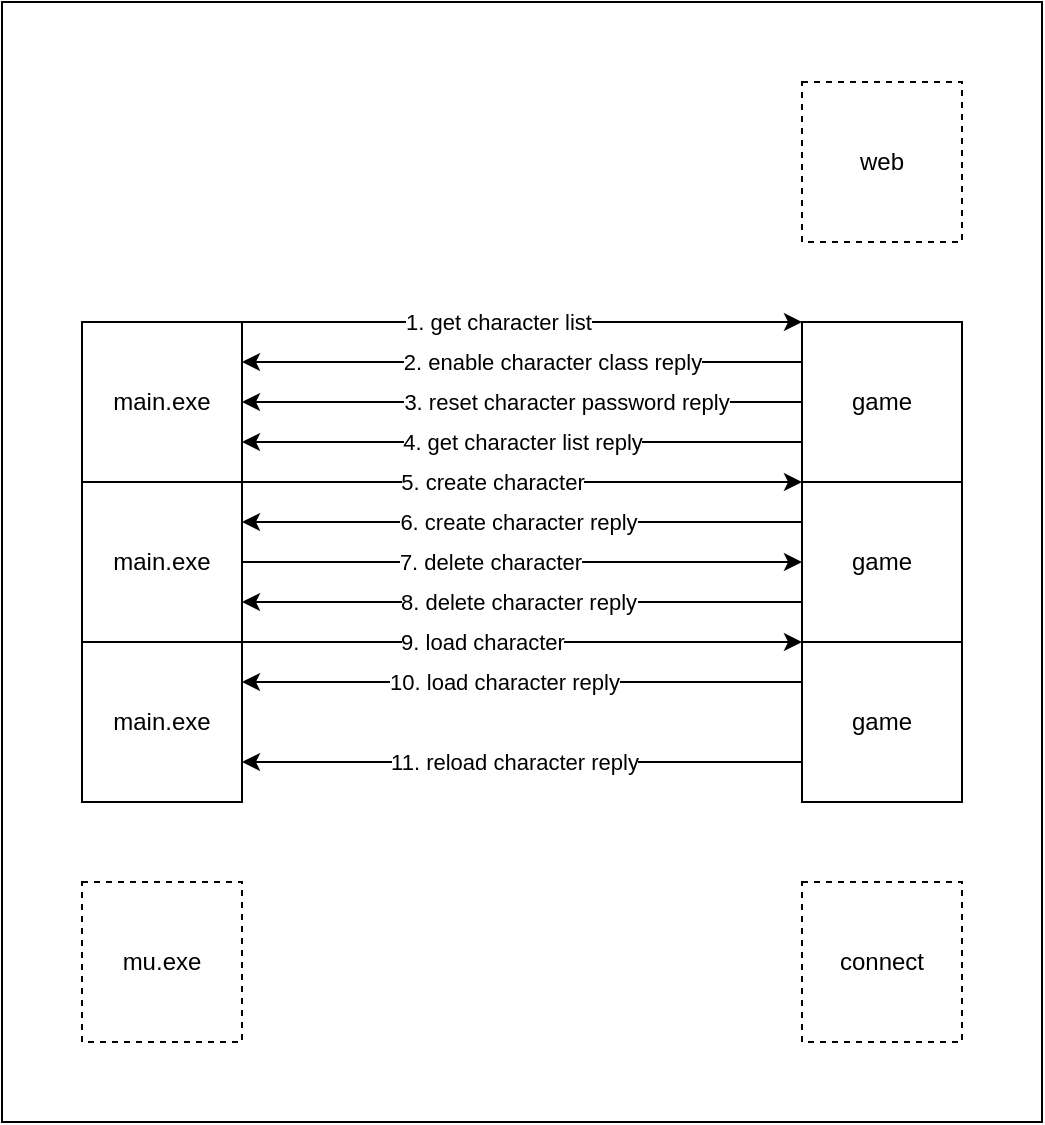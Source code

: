 <mxfile version="27.1.6">
  <diagram name="Page-1" id="nO8RaUmMSfp31jB0Gylx">
    <mxGraphModel dx="946" dy="732" grid="1" gridSize="10" guides="1" tooltips="1" connect="1" arrows="1" fold="1" page="1" pageScale="1" pageWidth="1169" pageHeight="827" math="0" shadow="0">
      <root>
        <mxCell id="0" />
        <mxCell id="1" parent="0" />
        <mxCell id="xfQbSkPvZ1D_WE8HfLeN-3" value="" style="rounded=0;whiteSpace=wrap;html=1;" parent="1" vertex="1">
          <mxGeometry x="320" y="160" width="520" height="560" as="geometry" />
        </mxCell>
        <mxCell id="EUGmieLFnApyxulQmeKj-20" value="main.exe" style="rounded=0;whiteSpace=wrap;html=1;" parent="1" vertex="1">
          <mxGeometry x="360" y="320" width="80" height="80" as="geometry" />
        </mxCell>
        <mxCell id="EUGmieLFnApyxulQmeKj-21" value="game" style="rounded=0;whiteSpace=wrap;html=1;" parent="1" vertex="1">
          <mxGeometry x="720" y="320" width="80" height="80" as="geometry" />
        </mxCell>
        <mxCell id="EUGmieLFnApyxulQmeKj-22" value="" style="endArrow=classic;html=1;rounded=0;entryX=0;entryY=0;entryDx=0;entryDy=0;exitX=1;exitY=0;exitDx=0;exitDy=0;" parent="1" source="EUGmieLFnApyxulQmeKj-20" target="EUGmieLFnApyxulQmeKj-21" edge="1">
          <mxGeometry width="50" height="50" relative="1" as="geometry">
            <mxPoint x="540" y="240" as="sourcePoint" />
            <mxPoint x="590" y="190" as="targetPoint" />
          </mxGeometry>
        </mxCell>
        <mxCell id="EUGmieLFnApyxulQmeKj-26" value="1. get character list" style="edgeLabel;html=1;align=center;verticalAlign=middle;resizable=0;points=[];" parent="EUGmieLFnApyxulQmeKj-22" vertex="1" connectable="0">
          <mxGeometry x="-0.233" y="-2" relative="1" as="geometry">
            <mxPoint x="20" y="-2" as="offset" />
          </mxGeometry>
        </mxCell>
        <mxCell id="EUGmieLFnApyxulQmeKj-23" value="" style="endArrow=classic;html=1;rounded=0;exitX=0;exitY=0.75;exitDx=0;exitDy=0;entryX=1;entryY=0.75;entryDx=0;entryDy=0;" parent="1" source="EUGmieLFnApyxulQmeKj-21" target="EUGmieLFnApyxulQmeKj-20" edge="1">
          <mxGeometry width="50" height="50" relative="1" as="geometry">
            <mxPoint x="540" y="240" as="sourcePoint" />
            <mxPoint x="590" y="190" as="targetPoint" />
          </mxGeometry>
        </mxCell>
        <mxCell id="EUGmieLFnApyxulQmeKj-30" value="4. get character list reply" style="edgeLabel;html=1;align=center;verticalAlign=middle;resizable=0;points=[];" parent="EUGmieLFnApyxulQmeKj-23" vertex="1" connectable="0">
          <mxGeometry x="0.141" relative="1" as="geometry">
            <mxPoint x="19" as="offset" />
          </mxGeometry>
        </mxCell>
        <mxCell id="EUGmieLFnApyxulQmeKj-24" value="" style="endArrow=classic;html=1;rounded=0;entryX=0;entryY=1;entryDx=0;entryDy=0;exitX=1;exitY=1;exitDx=0;exitDy=0;" parent="1" source="EUGmieLFnApyxulQmeKj-20" target="EUGmieLFnApyxulQmeKj-21" edge="1">
          <mxGeometry width="50" height="50" relative="1" as="geometry">
            <mxPoint x="540" y="240" as="sourcePoint" />
            <mxPoint x="590" y="190" as="targetPoint" />
          </mxGeometry>
        </mxCell>
        <mxCell id="EUGmieLFnApyxulQmeKj-27" value="5. create character" style="edgeLabel;html=1;align=center;verticalAlign=middle;resizable=0;points=[];" parent="EUGmieLFnApyxulQmeKj-24" vertex="1" connectable="0">
          <mxGeometry x="-0.25" y="-1" relative="1" as="geometry">
            <mxPoint x="20" y="-1" as="offset" />
          </mxGeometry>
        </mxCell>
        <mxCell id="EUGmieLFnApyxulQmeKj-25" value="" style="endArrow=classic;html=1;rounded=0;exitX=0;exitY=0.25;exitDx=0;exitDy=0;entryX=1;entryY=0.25;entryDx=0;entryDy=0;" parent="1" source="EUGmieLFnApyxulQmeKj-29" target="EUGmieLFnApyxulQmeKj-28" edge="1">
          <mxGeometry width="50" height="50" relative="1" as="geometry">
            <mxPoint x="540" y="240" as="sourcePoint" />
            <mxPoint x="520" y="470" as="targetPoint" />
          </mxGeometry>
        </mxCell>
        <mxCell id="EUGmieLFnApyxulQmeKj-31" value="6. create character reply" style="edgeLabel;html=1;align=center;verticalAlign=middle;resizable=0;points=[];" parent="EUGmieLFnApyxulQmeKj-25" vertex="1" connectable="0">
          <mxGeometry x="0.187" y="-1" relative="1" as="geometry">
            <mxPoint x="24" y="1" as="offset" />
          </mxGeometry>
        </mxCell>
        <mxCell id="EUGmieLFnApyxulQmeKj-28" value="main.exe" style="rounded=0;whiteSpace=wrap;html=1;" parent="1" vertex="1">
          <mxGeometry x="360" y="400" width="80" height="80" as="geometry" />
        </mxCell>
        <mxCell id="EUGmieLFnApyxulQmeKj-29" value="game" style="rounded=0;whiteSpace=wrap;html=1;" parent="1" vertex="1">
          <mxGeometry x="720" y="400" width="80" height="80" as="geometry" />
        </mxCell>
        <mxCell id="EUGmieLFnApyxulQmeKj-32" value="" style="endArrow=classic;html=1;rounded=0;exitX=1;exitY=0.5;exitDx=0;exitDy=0;entryX=0;entryY=0.5;entryDx=0;entryDy=0;" parent="1" source="EUGmieLFnApyxulQmeKj-28" target="EUGmieLFnApyxulQmeKj-29" edge="1">
          <mxGeometry width="50" height="50" relative="1" as="geometry">
            <mxPoint x="450" y="420" as="sourcePoint" />
            <mxPoint x="670" y="420" as="targetPoint" />
          </mxGeometry>
        </mxCell>
        <mxCell id="EUGmieLFnApyxulQmeKj-33" value="7. delete character" style="edgeLabel;html=1;align=center;verticalAlign=middle;resizable=0;points=[];" parent="EUGmieLFnApyxulQmeKj-32" vertex="1" connectable="0">
          <mxGeometry x="-0.25" y="-1" relative="1" as="geometry">
            <mxPoint x="19" y="-1" as="offset" />
          </mxGeometry>
        </mxCell>
        <mxCell id="EUGmieLFnApyxulQmeKj-34" value="" style="endArrow=classic;html=1;rounded=0;exitX=0;exitY=0.75;exitDx=0;exitDy=0;entryX=1;entryY=0.75;entryDx=0;entryDy=0;" parent="1" source="EUGmieLFnApyxulQmeKj-29" target="EUGmieLFnApyxulQmeKj-28" edge="1">
          <mxGeometry width="50" height="50" relative="1" as="geometry">
            <mxPoint x="690" y="410" as="sourcePoint" />
            <mxPoint x="450" y="410" as="targetPoint" />
          </mxGeometry>
        </mxCell>
        <mxCell id="EUGmieLFnApyxulQmeKj-35" value="8. delete character reply" style="edgeLabel;html=1;align=center;verticalAlign=middle;resizable=0;points=[];" parent="EUGmieLFnApyxulQmeKj-34" vertex="1" connectable="0">
          <mxGeometry x="0.187" y="-1" relative="1" as="geometry">
            <mxPoint x="24" y="1" as="offset" />
          </mxGeometry>
        </mxCell>
        <mxCell id="EUGmieLFnApyxulQmeKj-36" value="" style="endArrow=classic;html=1;rounded=0;entryX=1;entryY=0.25;entryDx=0;entryDy=0;exitX=0;exitY=0.25;exitDx=0;exitDy=0;" parent="1" source="EUGmieLFnApyxulQmeKj-21" target="EUGmieLFnApyxulQmeKj-20" edge="1">
          <mxGeometry width="50" height="50" relative="1" as="geometry">
            <mxPoint x="670" y="360" as="sourcePoint" />
            <mxPoint x="450" y="359.66" as="targetPoint" />
          </mxGeometry>
        </mxCell>
        <mxCell id="EUGmieLFnApyxulQmeKj-37" value="2. enable character class reply" style="edgeLabel;html=1;align=center;verticalAlign=middle;resizable=0;points=[];" parent="EUGmieLFnApyxulQmeKj-36" vertex="1" connectable="0">
          <mxGeometry x="0.141" relative="1" as="geometry">
            <mxPoint x="34" as="offset" />
          </mxGeometry>
        </mxCell>
        <mxCell id="zHt_RLJ0fQraWBZz0SSP-1" value="" style="endArrow=classic;html=1;rounded=0;entryX=1;entryY=0.5;entryDx=0;entryDy=0;exitX=0;exitY=0.5;exitDx=0;exitDy=0;" parent="1" source="EUGmieLFnApyxulQmeKj-21" target="EUGmieLFnApyxulQmeKj-20" edge="1">
          <mxGeometry width="50" height="50" relative="1" as="geometry">
            <mxPoint x="690" y="350" as="sourcePoint" />
            <mxPoint x="450" y="350" as="targetPoint" />
          </mxGeometry>
        </mxCell>
        <mxCell id="zHt_RLJ0fQraWBZz0SSP-2" value="3. reset character password reply" style="edgeLabel;html=1;align=center;verticalAlign=middle;resizable=0;points=[];" parent="zHt_RLJ0fQraWBZz0SSP-1" vertex="1" connectable="0">
          <mxGeometry x="0.141" relative="1" as="geometry">
            <mxPoint x="41" as="offset" />
          </mxGeometry>
        </mxCell>
        <mxCell id="I2nuQmvsWbeKWmWezPQu-1" value="main.exe" style="rounded=0;whiteSpace=wrap;html=1;" parent="1" vertex="1">
          <mxGeometry x="360" y="480" width="80" height="80" as="geometry" />
        </mxCell>
        <mxCell id="I2nuQmvsWbeKWmWezPQu-2" value="game" style="rounded=0;whiteSpace=wrap;html=1;" parent="1" vertex="1">
          <mxGeometry x="720" y="480" width="80" height="80" as="geometry" />
        </mxCell>
        <mxCell id="I2nuQmvsWbeKWmWezPQu-3" value="" style="endArrow=classic;html=1;rounded=0;exitX=1;exitY=0;exitDx=0;exitDy=0;entryX=0;entryY=0;entryDx=0;entryDy=0;" parent="1" source="I2nuQmvsWbeKWmWezPQu-1" target="I2nuQmvsWbeKWmWezPQu-2" edge="1">
          <mxGeometry width="50" height="50" relative="1" as="geometry">
            <mxPoint x="520" y="490" as="sourcePoint" />
            <mxPoint x="570" y="440" as="targetPoint" />
          </mxGeometry>
        </mxCell>
        <mxCell id="I2nuQmvsWbeKWmWezPQu-4" value="9. load character" style="edgeLabel;html=1;align=center;verticalAlign=middle;resizable=0;points=[];" parent="I2nuQmvsWbeKWmWezPQu-3" vertex="1" connectable="0">
          <mxGeometry x="-0.236" y="-3" relative="1" as="geometry">
            <mxPoint x="13" y="-3" as="offset" />
          </mxGeometry>
        </mxCell>
        <mxCell id="I2nuQmvsWbeKWmWezPQu-5" value="" style="endArrow=classic;html=1;rounded=0;exitX=0;exitY=0.25;exitDx=0;exitDy=0;entryX=1;entryY=0.25;entryDx=0;entryDy=0;" parent="1" source="I2nuQmvsWbeKWmWezPQu-2" target="I2nuQmvsWbeKWmWezPQu-1" edge="1">
          <mxGeometry width="50" height="50" relative="1" as="geometry">
            <mxPoint x="660" y="500" as="sourcePoint" />
            <mxPoint x="450" y="500" as="targetPoint" />
          </mxGeometry>
        </mxCell>
        <mxCell id="I2nuQmvsWbeKWmWezPQu-6" value="10. load character reply" style="edgeLabel;html=1;align=center;verticalAlign=middle;resizable=0;points=[];" parent="I2nuQmvsWbeKWmWezPQu-5" vertex="1" connectable="0">
          <mxGeometry x="0.187" y="-1" relative="1" as="geometry">
            <mxPoint x="17" y="1" as="offset" />
          </mxGeometry>
        </mxCell>
        <mxCell id="xfQbSkPvZ1D_WE8HfLeN-1" value="" style="endArrow=classic;html=1;rounded=0;exitX=0;exitY=0.75;exitDx=0;exitDy=0;entryX=1;entryY=0.75;entryDx=0;entryDy=0;" parent="1" source="I2nuQmvsWbeKWmWezPQu-2" target="I2nuQmvsWbeKWmWezPQu-1" edge="1">
          <mxGeometry width="50" height="50" relative="1" as="geometry">
            <mxPoint x="690" y="510" as="sourcePoint" />
            <mxPoint x="450" y="510" as="targetPoint" />
          </mxGeometry>
        </mxCell>
        <mxCell id="xfQbSkPvZ1D_WE8HfLeN-2" value="11. reload character reply" style="edgeLabel;html=1;align=center;verticalAlign=middle;resizable=0;points=[];" parent="xfQbSkPvZ1D_WE8HfLeN-1" vertex="1" connectable="0">
          <mxGeometry x="0.187" y="-1" relative="1" as="geometry">
            <mxPoint x="22" y="1" as="offset" />
          </mxGeometry>
        </mxCell>
        <mxCell id="73e7ujAZ0-mBlkDRCdSU-1" value="mu.exe" style="rounded=0;whiteSpace=wrap;html=1;dashed=1;" vertex="1" parent="1">
          <mxGeometry x="360" y="600" width="80" height="80" as="geometry" />
        </mxCell>
        <mxCell id="73e7ujAZ0-mBlkDRCdSU-2" value="connect" style="rounded=0;whiteSpace=wrap;html=1;dashed=1;" vertex="1" parent="1">
          <mxGeometry x="720" y="600" width="80" height="80" as="geometry" />
        </mxCell>
        <mxCell id="73e7ujAZ0-mBlkDRCdSU-3" value="web" style="rounded=0;whiteSpace=wrap;html=1;dashed=1;" vertex="1" parent="1">
          <mxGeometry x="720" y="200" width="80" height="80" as="geometry" />
        </mxCell>
      </root>
    </mxGraphModel>
  </diagram>
</mxfile>
